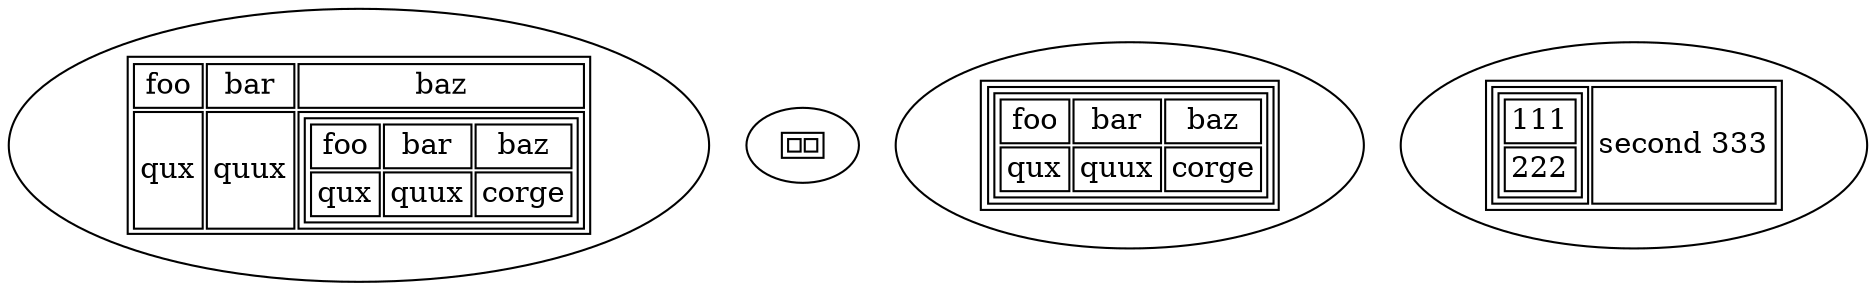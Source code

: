 digraph G {

    b [label=<<table>
               <tr><td>foo</td><td>bar</td><td>baz</td></tr>
               <tr><td>qux</td><td>quux</td><td>

               <table>
               <tr><td>foo</td><td>bar</td><td>baz</td></tr>
               <tr><td>qux</td><td>quux</td><td>corge</td></tr>
             </table>
               </td></tr>

             </table>>];

    a [label=<<table><tr><td></td><td></td></tr></table>>];

    c [label=<<table>
               <tr><td>
               <table>
               <tr><td>foo</td><td>bar</td><td>baz</td></tr>
               <tr><td>qux</td><td>quux</td><td>corge</td></tr>
             </table>
               </td></tr>
             </table>>];

     k [label=<
     <table>
         <tr>
             <td>
                 <table>
                     <tr><td>111</td></tr>
                     <tr><td>222</td></tr>
                 </table>
             </td>
             <td>second 333</td>
         </tr>
     </table>>];
}